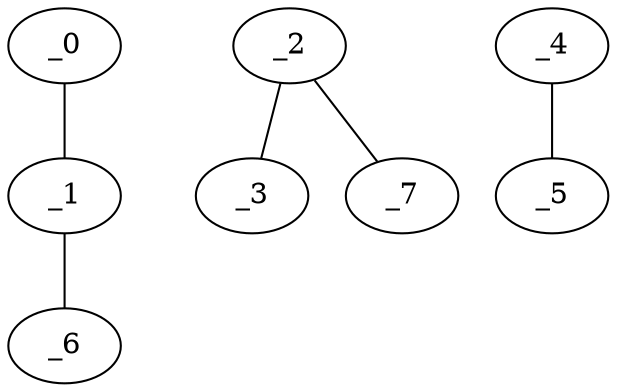 graph HP1_0104 {
	_0	 [x="0.686075",
		y="3.03143"];
	_1	 [x="0.94",
		y="0.67"];
	_0 -- _1;
	_6	 [x="0.250899",
		y="0.687079"];
	_1 -- _6;
	_2	 [x="2.06",
		y="0.66"];
	_3	 [x="2.48224",
		y="3.01562"];
	_2 -- _3;
	_7	 [x="0.852435",
		y="0.998981"];
	_2 -- _7;
	_4	 [x="0.289906",
		y="2.21279"];
	_5	 [x="2.4075",
		y="1.43608"];
	_4 -- _5;
}
